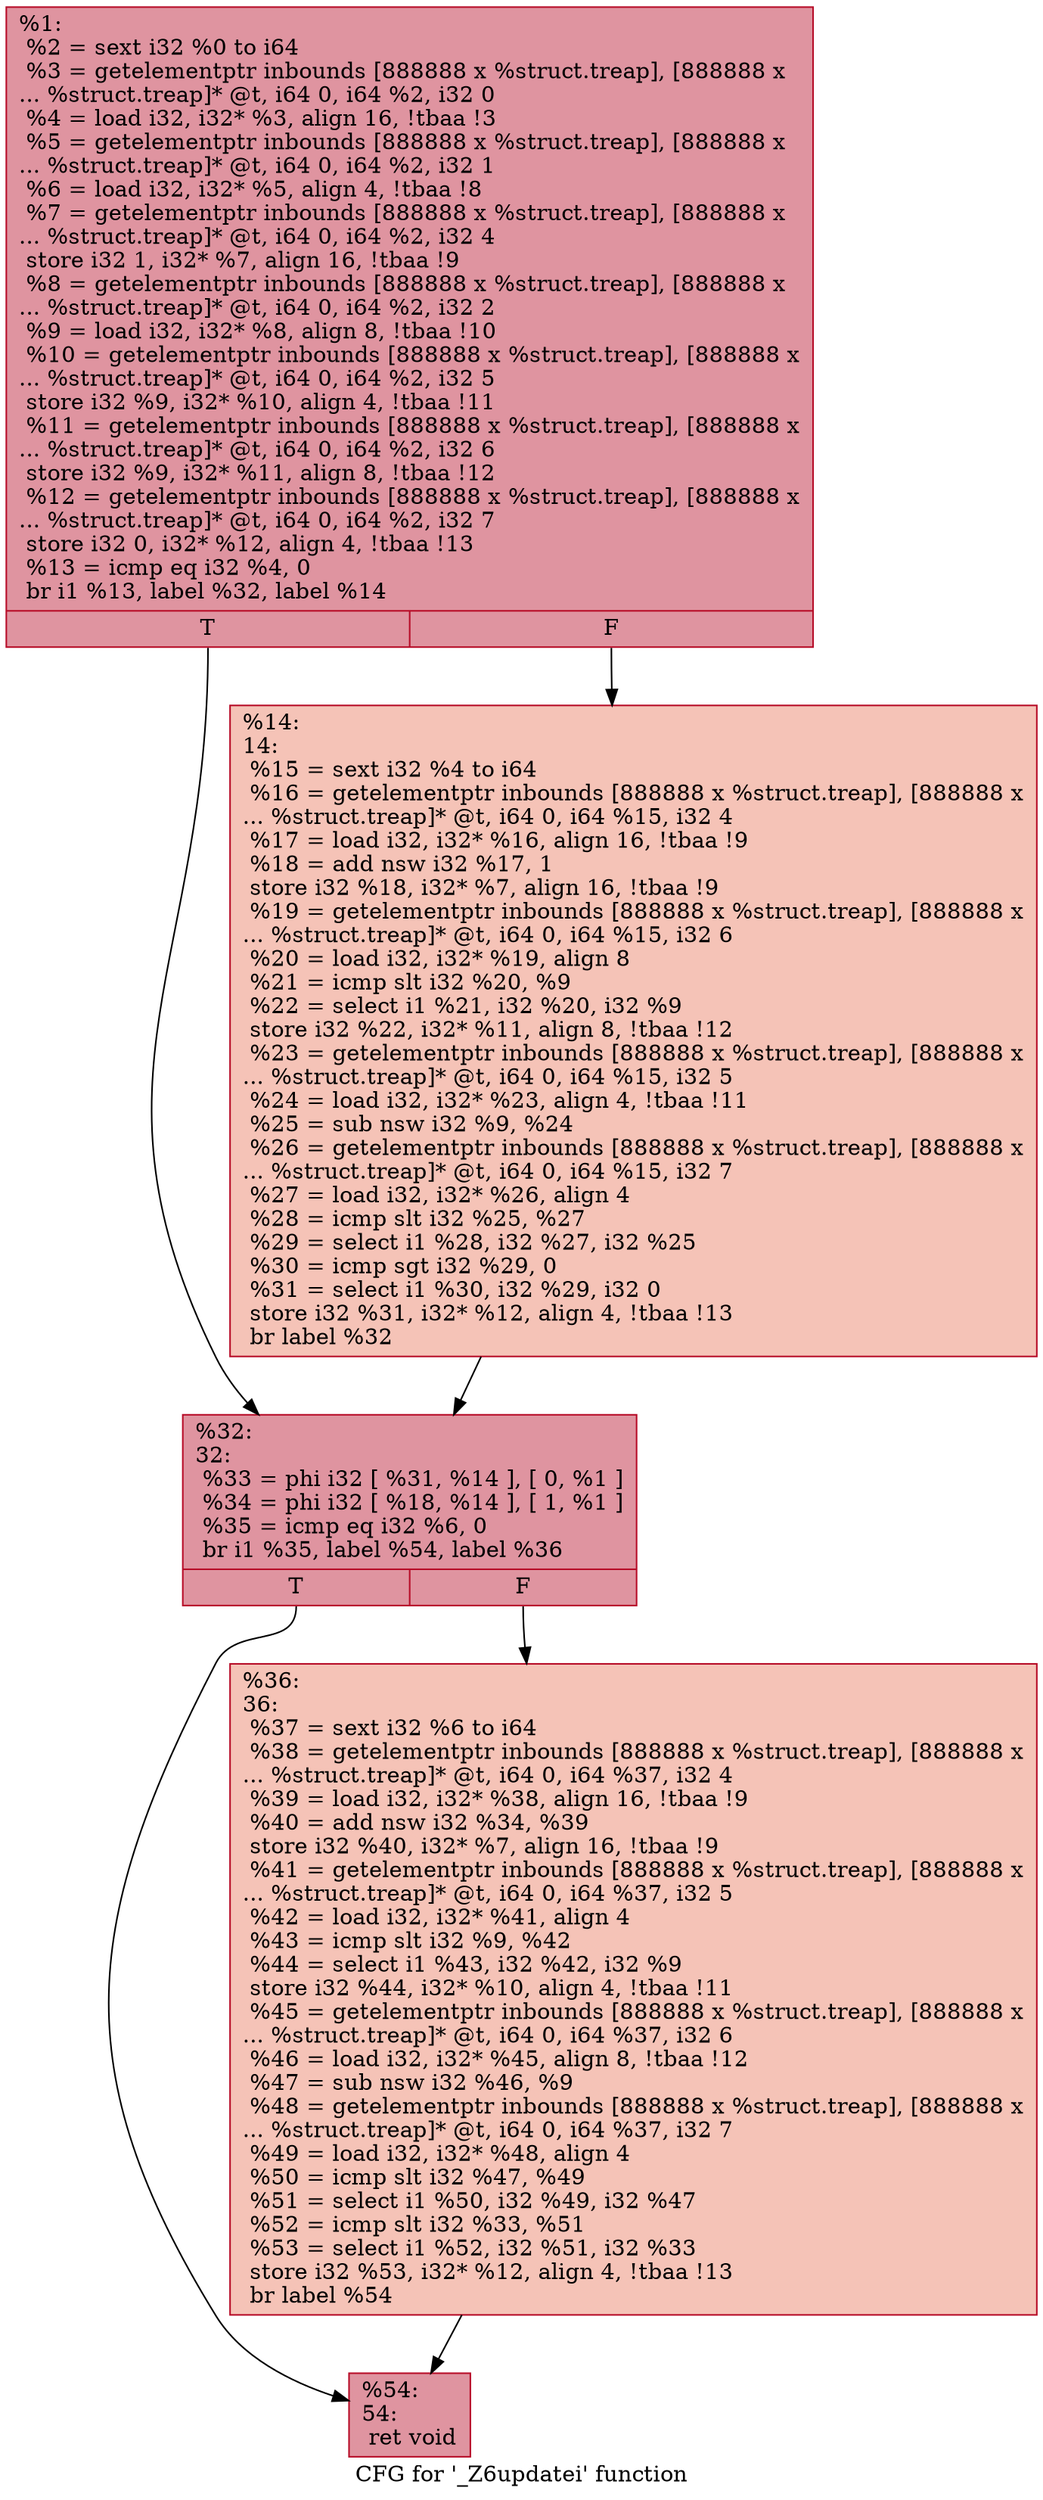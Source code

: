 digraph "CFG for '_Z6updatei' function" {
	label="CFG for '_Z6updatei' function";

	Node0x563365be9770 [shape=record,color="#b70d28ff", style=filled, fillcolor="#b70d2870",label="{%1:\l  %2 = sext i32 %0 to i64\l  %3 = getelementptr inbounds [888888 x %struct.treap], [888888 x\l... %struct.treap]* @t, i64 0, i64 %2, i32 0\l  %4 = load i32, i32* %3, align 16, !tbaa !3\l  %5 = getelementptr inbounds [888888 x %struct.treap], [888888 x\l... %struct.treap]* @t, i64 0, i64 %2, i32 1\l  %6 = load i32, i32* %5, align 4, !tbaa !8\l  %7 = getelementptr inbounds [888888 x %struct.treap], [888888 x\l... %struct.treap]* @t, i64 0, i64 %2, i32 4\l  store i32 1, i32* %7, align 16, !tbaa !9\l  %8 = getelementptr inbounds [888888 x %struct.treap], [888888 x\l... %struct.treap]* @t, i64 0, i64 %2, i32 2\l  %9 = load i32, i32* %8, align 8, !tbaa !10\l  %10 = getelementptr inbounds [888888 x %struct.treap], [888888 x\l... %struct.treap]* @t, i64 0, i64 %2, i32 5\l  store i32 %9, i32* %10, align 4, !tbaa !11\l  %11 = getelementptr inbounds [888888 x %struct.treap], [888888 x\l... %struct.treap]* @t, i64 0, i64 %2, i32 6\l  store i32 %9, i32* %11, align 8, !tbaa !12\l  %12 = getelementptr inbounds [888888 x %struct.treap], [888888 x\l... %struct.treap]* @t, i64 0, i64 %2, i32 7\l  store i32 0, i32* %12, align 4, !tbaa !13\l  %13 = icmp eq i32 %4, 0\l  br i1 %13, label %32, label %14\l|{<s0>T|<s1>F}}"];
	Node0x563365be9770:s0 -> Node0x563365be9950;
	Node0x563365be9770:s1 -> Node0x563365bea5b0;
	Node0x563365bea5b0 [shape=record,color="#b70d28ff", style=filled, fillcolor="#e8765c70",label="{%14:\l14:                                               \l  %15 = sext i32 %4 to i64\l  %16 = getelementptr inbounds [888888 x %struct.treap], [888888 x\l... %struct.treap]* @t, i64 0, i64 %15, i32 4\l  %17 = load i32, i32* %16, align 16, !tbaa !9\l  %18 = add nsw i32 %17, 1\l  store i32 %18, i32* %7, align 16, !tbaa !9\l  %19 = getelementptr inbounds [888888 x %struct.treap], [888888 x\l... %struct.treap]* @t, i64 0, i64 %15, i32 6\l  %20 = load i32, i32* %19, align 8\l  %21 = icmp slt i32 %20, %9\l  %22 = select i1 %21, i32 %20, i32 %9\l  store i32 %22, i32* %11, align 8, !tbaa !12\l  %23 = getelementptr inbounds [888888 x %struct.treap], [888888 x\l... %struct.treap]* @t, i64 0, i64 %15, i32 5\l  %24 = load i32, i32* %23, align 4, !tbaa !11\l  %25 = sub nsw i32 %9, %24\l  %26 = getelementptr inbounds [888888 x %struct.treap], [888888 x\l... %struct.treap]* @t, i64 0, i64 %15, i32 7\l  %27 = load i32, i32* %26, align 4\l  %28 = icmp slt i32 %25, %27\l  %29 = select i1 %28, i32 %27, i32 %25\l  %30 = icmp sgt i32 %29, 0\l  %31 = select i1 %30, i32 %29, i32 0\l  store i32 %31, i32* %12, align 4, !tbaa !13\l  br label %32\l}"];
	Node0x563365bea5b0 -> Node0x563365be9950;
	Node0x563365be9950 [shape=record,color="#b70d28ff", style=filled, fillcolor="#b70d2870",label="{%32:\l32:                                               \l  %33 = phi i32 [ %31, %14 ], [ 0, %1 ]\l  %34 = phi i32 [ %18, %14 ], [ 1, %1 ]\l  %35 = icmp eq i32 %6, 0\l  br i1 %35, label %54, label %36\l|{<s0>T|<s1>F}}"];
	Node0x563365be9950:s0 -> Node0x563365becf50;
	Node0x563365be9950:s1 -> Node0x563365becfa0;
	Node0x563365becfa0 [shape=record,color="#b70d28ff", style=filled, fillcolor="#e8765c70",label="{%36:\l36:                                               \l  %37 = sext i32 %6 to i64\l  %38 = getelementptr inbounds [888888 x %struct.treap], [888888 x\l... %struct.treap]* @t, i64 0, i64 %37, i32 4\l  %39 = load i32, i32* %38, align 16, !tbaa !9\l  %40 = add nsw i32 %34, %39\l  store i32 %40, i32* %7, align 16, !tbaa !9\l  %41 = getelementptr inbounds [888888 x %struct.treap], [888888 x\l... %struct.treap]* @t, i64 0, i64 %37, i32 5\l  %42 = load i32, i32* %41, align 4\l  %43 = icmp slt i32 %9, %42\l  %44 = select i1 %43, i32 %42, i32 %9\l  store i32 %44, i32* %10, align 4, !tbaa !11\l  %45 = getelementptr inbounds [888888 x %struct.treap], [888888 x\l... %struct.treap]* @t, i64 0, i64 %37, i32 6\l  %46 = load i32, i32* %45, align 8, !tbaa !12\l  %47 = sub nsw i32 %46, %9\l  %48 = getelementptr inbounds [888888 x %struct.treap], [888888 x\l... %struct.treap]* @t, i64 0, i64 %37, i32 7\l  %49 = load i32, i32* %48, align 4\l  %50 = icmp slt i32 %47, %49\l  %51 = select i1 %50, i32 %49, i32 %47\l  %52 = icmp slt i32 %33, %51\l  %53 = select i1 %52, i32 %51, i32 %33\l  store i32 %53, i32* %12, align 4, !tbaa !13\l  br label %54\l}"];
	Node0x563365becfa0 -> Node0x563365becf50;
	Node0x563365becf50 [shape=record,color="#b70d28ff", style=filled, fillcolor="#b70d2870",label="{%54:\l54:                                               \l  ret void\l}"];
}
